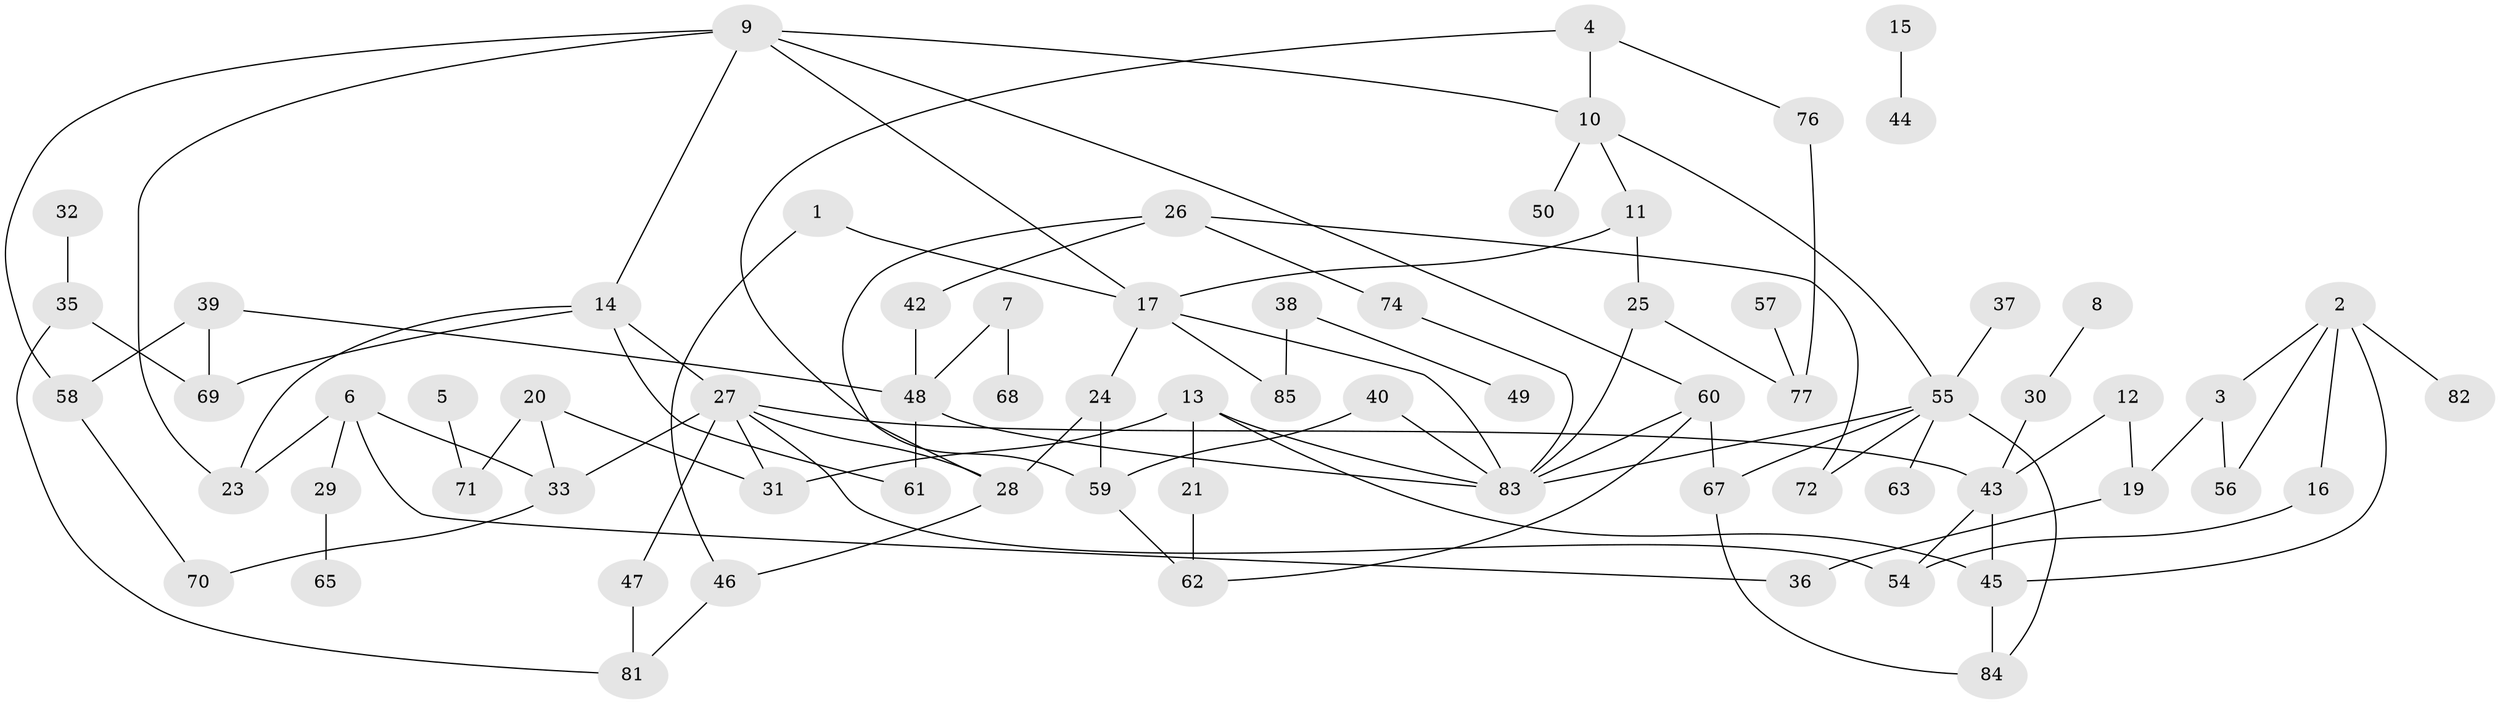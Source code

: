 // original degree distribution, {2: 0.2459016393442623, 4: 0.11475409836065574, 3: 0.23770491803278687, 1: 0.21311475409836064, 5: 0.04918032786885246, 6: 0.00819672131147541, 0: 0.11475409836065574, 7: 0.00819672131147541, 8: 0.00819672131147541}
// Generated by graph-tools (version 1.1) at 2025/35/03/04/25 23:35:48]
// undirected, 71 vertices, 102 edges
graph export_dot {
  node [color=gray90,style=filled];
  1;
  2;
  3;
  4;
  5;
  6;
  7;
  8;
  9;
  10;
  11;
  12;
  13;
  14;
  15;
  16;
  17;
  19;
  20;
  21;
  23;
  24;
  25;
  26;
  27;
  28;
  29;
  30;
  31;
  32;
  33;
  35;
  36;
  37;
  38;
  39;
  40;
  42;
  43;
  44;
  45;
  46;
  47;
  48;
  49;
  50;
  54;
  55;
  56;
  57;
  58;
  59;
  60;
  61;
  62;
  63;
  65;
  67;
  68;
  69;
  70;
  71;
  72;
  74;
  76;
  77;
  81;
  82;
  83;
  84;
  85;
  1 -- 17 [weight=1.0];
  1 -- 46 [weight=1.0];
  2 -- 3 [weight=1.0];
  2 -- 16 [weight=1.0];
  2 -- 45 [weight=1.0];
  2 -- 56 [weight=1.0];
  2 -- 82 [weight=1.0];
  3 -- 19 [weight=1.0];
  3 -- 56 [weight=1.0];
  4 -- 10 [weight=1.0];
  4 -- 59 [weight=1.0];
  4 -- 76 [weight=1.0];
  5 -- 71 [weight=1.0];
  6 -- 23 [weight=1.0];
  6 -- 29 [weight=1.0];
  6 -- 33 [weight=1.0];
  6 -- 36 [weight=1.0];
  7 -- 48 [weight=1.0];
  7 -- 68 [weight=1.0];
  8 -- 30 [weight=1.0];
  9 -- 10 [weight=1.0];
  9 -- 14 [weight=1.0];
  9 -- 17 [weight=1.0];
  9 -- 23 [weight=1.0];
  9 -- 58 [weight=1.0];
  9 -- 60 [weight=1.0];
  10 -- 11 [weight=1.0];
  10 -- 50 [weight=1.0];
  10 -- 55 [weight=1.0];
  11 -- 17 [weight=1.0];
  11 -- 25 [weight=1.0];
  12 -- 19 [weight=1.0];
  12 -- 43 [weight=1.0];
  13 -- 21 [weight=1.0];
  13 -- 31 [weight=1.0];
  13 -- 45 [weight=1.0];
  13 -- 83 [weight=1.0];
  14 -- 23 [weight=1.0];
  14 -- 27 [weight=1.0];
  14 -- 61 [weight=1.0];
  14 -- 69 [weight=1.0];
  15 -- 44 [weight=1.0];
  16 -- 54 [weight=1.0];
  17 -- 24 [weight=1.0];
  17 -- 83 [weight=1.0];
  17 -- 85 [weight=1.0];
  19 -- 36 [weight=1.0];
  20 -- 31 [weight=1.0];
  20 -- 33 [weight=1.0];
  20 -- 71 [weight=1.0];
  21 -- 62 [weight=2.0];
  24 -- 28 [weight=1.0];
  24 -- 59 [weight=1.0];
  25 -- 77 [weight=1.0];
  25 -- 83 [weight=1.0];
  26 -- 28 [weight=1.0];
  26 -- 42 [weight=1.0];
  26 -- 72 [weight=1.0];
  26 -- 74 [weight=1.0];
  27 -- 28 [weight=1.0];
  27 -- 31 [weight=1.0];
  27 -- 33 [weight=1.0];
  27 -- 43 [weight=1.0];
  27 -- 47 [weight=1.0];
  27 -- 54 [weight=1.0];
  28 -- 46 [weight=1.0];
  29 -- 65 [weight=1.0];
  30 -- 43 [weight=1.0];
  32 -- 35 [weight=1.0];
  33 -- 70 [weight=1.0];
  35 -- 69 [weight=1.0];
  35 -- 81 [weight=1.0];
  37 -- 55 [weight=1.0];
  38 -- 49 [weight=1.0];
  38 -- 85 [weight=1.0];
  39 -- 48 [weight=1.0];
  39 -- 58 [weight=1.0];
  39 -- 69 [weight=1.0];
  40 -- 59 [weight=1.0];
  40 -- 83 [weight=1.0];
  42 -- 48 [weight=1.0];
  43 -- 45 [weight=1.0];
  43 -- 54 [weight=1.0];
  45 -- 84 [weight=1.0];
  46 -- 81 [weight=1.0];
  47 -- 81 [weight=2.0];
  48 -- 61 [weight=1.0];
  48 -- 83 [weight=1.0];
  55 -- 63 [weight=1.0];
  55 -- 67 [weight=1.0];
  55 -- 72 [weight=1.0];
  55 -- 83 [weight=1.0];
  55 -- 84 [weight=1.0];
  57 -- 77 [weight=1.0];
  58 -- 70 [weight=1.0];
  59 -- 62 [weight=1.0];
  60 -- 62 [weight=1.0];
  60 -- 67 [weight=1.0];
  60 -- 83 [weight=1.0];
  67 -- 84 [weight=1.0];
  74 -- 83 [weight=1.0];
  76 -- 77 [weight=1.0];
}
